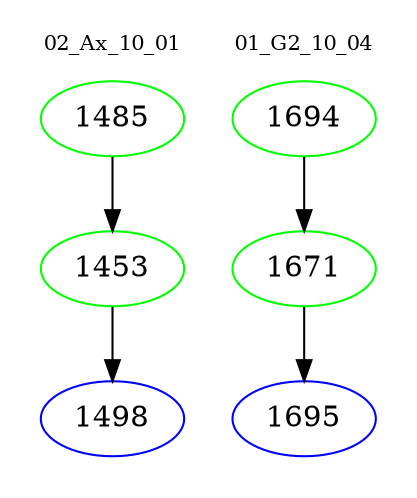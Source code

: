 digraph{
subgraph cluster_0 {
color = white
label = "02_Ax_10_01";
fontsize=10;
T0_1485 [label="1485", color="green"]
T0_1485 -> T0_1453 [color="black"]
T0_1453 [label="1453", color="green"]
T0_1453 -> T0_1498 [color="black"]
T0_1498 [label="1498", color="blue"]
}
subgraph cluster_1 {
color = white
label = "01_G2_10_04";
fontsize=10;
T1_1694 [label="1694", color="green"]
T1_1694 -> T1_1671 [color="black"]
T1_1671 [label="1671", color="green"]
T1_1671 -> T1_1695 [color="black"]
T1_1695 [label="1695", color="blue"]
}
}
